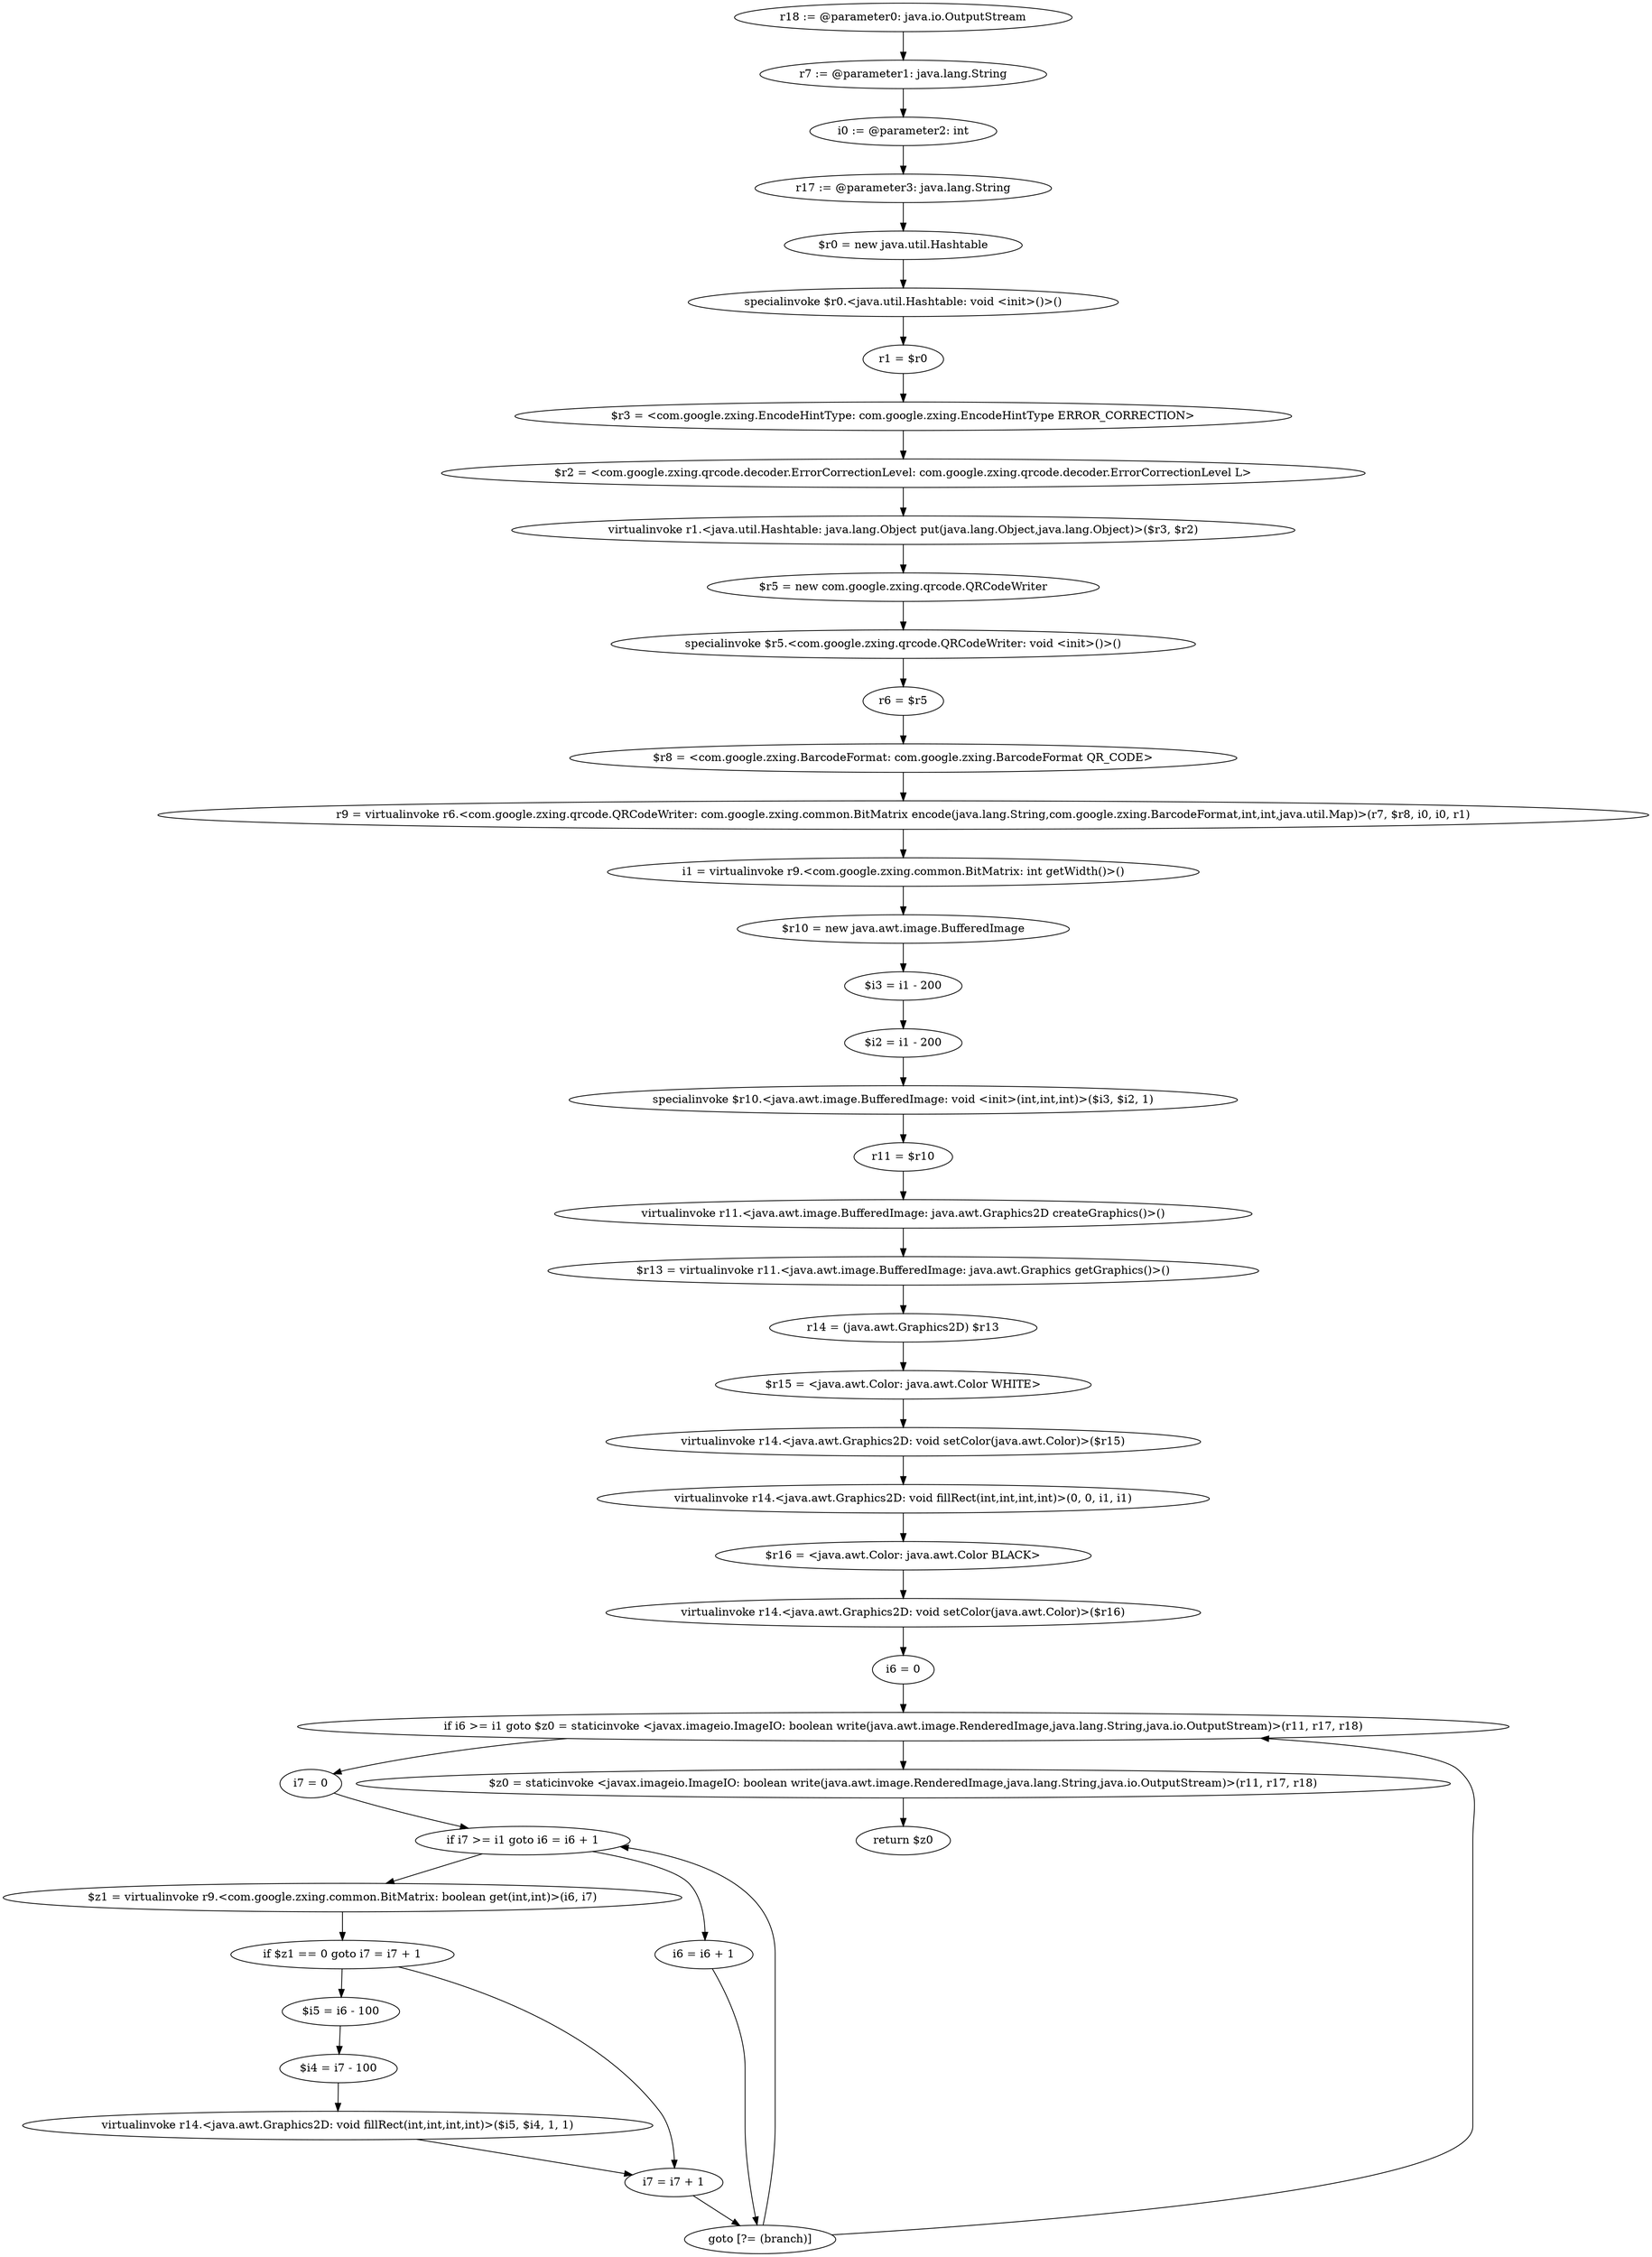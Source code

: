 digraph "unitGraph" {
    "r18 := @parameter0: java.io.OutputStream"
    "r7 := @parameter1: java.lang.String"
    "i0 := @parameter2: int"
    "r17 := @parameter3: java.lang.String"
    "$r0 = new java.util.Hashtable"
    "specialinvoke $r0.<java.util.Hashtable: void <init>()>()"
    "r1 = $r0"
    "$r3 = <com.google.zxing.EncodeHintType: com.google.zxing.EncodeHintType ERROR_CORRECTION>"
    "$r2 = <com.google.zxing.qrcode.decoder.ErrorCorrectionLevel: com.google.zxing.qrcode.decoder.ErrorCorrectionLevel L>"
    "virtualinvoke r1.<java.util.Hashtable: java.lang.Object put(java.lang.Object,java.lang.Object)>($r3, $r2)"
    "$r5 = new com.google.zxing.qrcode.QRCodeWriter"
    "specialinvoke $r5.<com.google.zxing.qrcode.QRCodeWriter: void <init>()>()"
    "r6 = $r5"
    "$r8 = <com.google.zxing.BarcodeFormat: com.google.zxing.BarcodeFormat QR_CODE>"
    "r9 = virtualinvoke r6.<com.google.zxing.qrcode.QRCodeWriter: com.google.zxing.common.BitMatrix encode(java.lang.String,com.google.zxing.BarcodeFormat,int,int,java.util.Map)>(r7, $r8, i0, i0, r1)"
    "i1 = virtualinvoke r9.<com.google.zxing.common.BitMatrix: int getWidth()>()"
    "$r10 = new java.awt.image.BufferedImage"
    "$i3 = i1 - 200"
    "$i2 = i1 - 200"
    "specialinvoke $r10.<java.awt.image.BufferedImage: void <init>(int,int,int)>($i3, $i2, 1)"
    "r11 = $r10"
    "virtualinvoke r11.<java.awt.image.BufferedImage: java.awt.Graphics2D createGraphics()>()"
    "$r13 = virtualinvoke r11.<java.awt.image.BufferedImage: java.awt.Graphics getGraphics()>()"
    "r14 = (java.awt.Graphics2D) $r13"
    "$r15 = <java.awt.Color: java.awt.Color WHITE>"
    "virtualinvoke r14.<java.awt.Graphics2D: void setColor(java.awt.Color)>($r15)"
    "virtualinvoke r14.<java.awt.Graphics2D: void fillRect(int,int,int,int)>(0, 0, i1, i1)"
    "$r16 = <java.awt.Color: java.awt.Color BLACK>"
    "virtualinvoke r14.<java.awt.Graphics2D: void setColor(java.awt.Color)>($r16)"
    "i6 = 0"
    "if i6 >= i1 goto $z0 = staticinvoke <javax.imageio.ImageIO: boolean write(java.awt.image.RenderedImage,java.lang.String,java.io.OutputStream)>(r11, r17, r18)"
    "i7 = 0"
    "if i7 >= i1 goto i6 = i6 + 1"
    "$z1 = virtualinvoke r9.<com.google.zxing.common.BitMatrix: boolean get(int,int)>(i6, i7)"
    "if $z1 == 0 goto i7 = i7 + 1"
    "$i5 = i6 - 100"
    "$i4 = i7 - 100"
    "virtualinvoke r14.<java.awt.Graphics2D: void fillRect(int,int,int,int)>($i5, $i4, 1, 1)"
    "i7 = i7 + 1"
    "goto [?= (branch)]"
    "i6 = i6 + 1"
    "$z0 = staticinvoke <javax.imageio.ImageIO: boolean write(java.awt.image.RenderedImage,java.lang.String,java.io.OutputStream)>(r11, r17, r18)"
    "return $z0"
    "r18 := @parameter0: java.io.OutputStream"->"r7 := @parameter1: java.lang.String";
    "r7 := @parameter1: java.lang.String"->"i0 := @parameter2: int";
    "i0 := @parameter2: int"->"r17 := @parameter3: java.lang.String";
    "r17 := @parameter3: java.lang.String"->"$r0 = new java.util.Hashtable";
    "$r0 = new java.util.Hashtable"->"specialinvoke $r0.<java.util.Hashtable: void <init>()>()";
    "specialinvoke $r0.<java.util.Hashtable: void <init>()>()"->"r1 = $r0";
    "r1 = $r0"->"$r3 = <com.google.zxing.EncodeHintType: com.google.zxing.EncodeHintType ERROR_CORRECTION>";
    "$r3 = <com.google.zxing.EncodeHintType: com.google.zxing.EncodeHintType ERROR_CORRECTION>"->"$r2 = <com.google.zxing.qrcode.decoder.ErrorCorrectionLevel: com.google.zxing.qrcode.decoder.ErrorCorrectionLevel L>";
    "$r2 = <com.google.zxing.qrcode.decoder.ErrorCorrectionLevel: com.google.zxing.qrcode.decoder.ErrorCorrectionLevel L>"->"virtualinvoke r1.<java.util.Hashtable: java.lang.Object put(java.lang.Object,java.lang.Object)>($r3, $r2)";
    "virtualinvoke r1.<java.util.Hashtable: java.lang.Object put(java.lang.Object,java.lang.Object)>($r3, $r2)"->"$r5 = new com.google.zxing.qrcode.QRCodeWriter";
    "$r5 = new com.google.zxing.qrcode.QRCodeWriter"->"specialinvoke $r5.<com.google.zxing.qrcode.QRCodeWriter: void <init>()>()";
    "specialinvoke $r5.<com.google.zxing.qrcode.QRCodeWriter: void <init>()>()"->"r6 = $r5";
    "r6 = $r5"->"$r8 = <com.google.zxing.BarcodeFormat: com.google.zxing.BarcodeFormat QR_CODE>";
    "$r8 = <com.google.zxing.BarcodeFormat: com.google.zxing.BarcodeFormat QR_CODE>"->"r9 = virtualinvoke r6.<com.google.zxing.qrcode.QRCodeWriter: com.google.zxing.common.BitMatrix encode(java.lang.String,com.google.zxing.BarcodeFormat,int,int,java.util.Map)>(r7, $r8, i0, i0, r1)";
    "r9 = virtualinvoke r6.<com.google.zxing.qrcode.QRCodeWriter: com.google.zxing.common.BitMatrix encode(java.lang.String,com.google.zxing.BarcodeFormat,int,int,java.util.Map)>(r7, $r8, i0, i0, r1)"->"i1 = virtualinvoke r9.<com.google.zxing.common.BitMatrix: int getWidth()>()";
    "i1 = virtualinvoke r9.<com.google.zxing.common.BitMatrix: int getWidth()>()"->"$r10 = new java.awt.image.BufferedImage";
    "$r10 = new java.awt.image.BufferedImage"->"$i3 = i1 - 200";
    "$i3 = i1 - 200"->"$i2 = i1 - 200";
    "$i2 = i1 - 200"->"specialinvoke $r10.<java.awt.image.BufferedImage: void <init>(int,int,int)>($i3, $i2, 1)";
    "specialinvoke $r10.<java.awt.image.BufferedImage: void <init>(int,int,int)>($i3, $i2, 1)"->"r11 = $r10";
    "r11 = $r10"->"virtualinvoke r11.<java.awt.image.BufferedImage: java.awt.Graphics2D createGraphics()>()";
    "virtualinvoke r11.<java.awt.image.BufferedImage: java.awt.Graphics2D createGraphics()>()"->"$r13 = virtualinvoke r11.<java.awt.image.BufferedImage: java.awt.Graphics getGraphics()>()";
    "$r13 = virtualinvoke r11.<java.awt.image.BufferedImage: java.awt.Graphics getGraphics()>()"->"r14 = (java.awt.Graphics2D) $r13";
    "r14 = (java.awt.Graphics2D) $r13"->"$r15 = <java.awt.Color: java.awt.Color WHITE>";
    "$r15 = <java.awt.Color: java.awt.Color WHITE>"->"virtualinvoke r14.<java.awt.Graphics2D: void setColor(java.awt.Color)>($r15)";
    "virtualinvoke r14.<java.awt.Graphics2D: void setColor(java.awt.Color)>($r15)"->"virtualinvoke r14.<java.awt.Graphics2D: void fillRect(int,int,int,int)>(0, 0, i1, i1)";
    "virtualinvoke r14.<java.awt.Graphics2D: void fillRect(int,int,int,int)>(0, 0, i1, i1)"->"$r16 = <java.awt.Color: java.awt.Color BLACK>";
    "$r16 = <java.awt.Color: java.awt.Color BLACK>"->"virtualinvoke r14.<java.awt.Graphics2D: void setColor(java.awt.Color)>($r16)";
    "virtualinvoke r14.<java.awt.Graphics2D: void setColor(java.awt.Color)>($r16)"->"i6 = 0";
    "i6 = 0"->"if i6 >= i1 goto $z0 = staticinvoke <javax.imageio.ImageIO: boolean write(java.awt.image.RenderedImage,java.lang.String,java.io.OutputStream)>(r11, r17, r18)";
    "if i6 >= i1 goto $z0 = staticinvoke <javax.imageio.ImageIO: boolean write(java.awt.image.RenderedImage,java.lang.String,java.io.OutputStream)>(r11, r17, r18)"->"i7 = 0";
    "if i6 >= i1 goto $z0 = staticinvoke <javax.imageio.ImageIO: boolean write(java.awt.image.RenderedImage,java.lang.String,java.io.OutputStream)>(r11, r17, r18)"->"$z0 = staticinvoke <javax.imageio.ImageIO: boolean write(java.awt.image.RenderedImage,java.lang.String,java.io.OutputStream)>(r11, r17, r18)";
    "i7 = 0"->"if i7 >= i1 goto i6 = i6 + 1";
    "if i7 >= i1 goto i6 = i6 + 1"->"$z1 = virtualinvoke r9.<com.google.zxing.common.BitMatrix: boolean get(int,int)>(i6, i7)";
    "if i7 >= i1 goto i6 = i6 + 1"->"i6 = i6 + 1";
    "$z1 = virtualinvoke r9.<com.google.zxing.common.BitMatrix: boolean get(int,int)>(i6, i7)"->"if $z1 == 0 goto i7 = i7 + 1";
    "if $z1 == 0 goto i7 = i7 + 1"->"$i5 = i6 - 100";
    "if $z1 == 0 goto i7 = i7 + 1"->"i7 = i7 + 1";
    "$i5 = i6 - 100"->"$i4 = i7 - 100";
    "$i4 = i7 - 100"->"virtualinvoke r14.<java.awt.Graphics2D: void fillRect(int,int,int,int)>($i5, $i4, 1, 1)";
    "virtualinvoke r14.<java.awt.Graphics2D: void fillRect(int,int,int,int)>($i5, $i4, 1, 1)"->"i7 = i7 + 1";
    "i7 = i7 + 1"->"goto [?= (branch)]";
    "goto [?= (branch)]"->"if i7 >= i1 goto i6 = i6 + 1";
    "i6 = i6 + 1"->"goto [?= (branch)]";
    "goto [?= (branch)]"->"if i6 >= i1 goto $z0 = staticinvoke <javax.imageio.ImageIO: boolean write(java.awt.image.RenderedImage,java.lang.String,java.io.OutputStream)>(r11, r17, r18)";
    "$z0 = staticinvoke <javax.imageio.ImageIO: boolean write(java.awt.image.RenderedImage,java.lang.String,java.io.OutputStream)>(r11, r17, r18)"->"return $z0";
}
